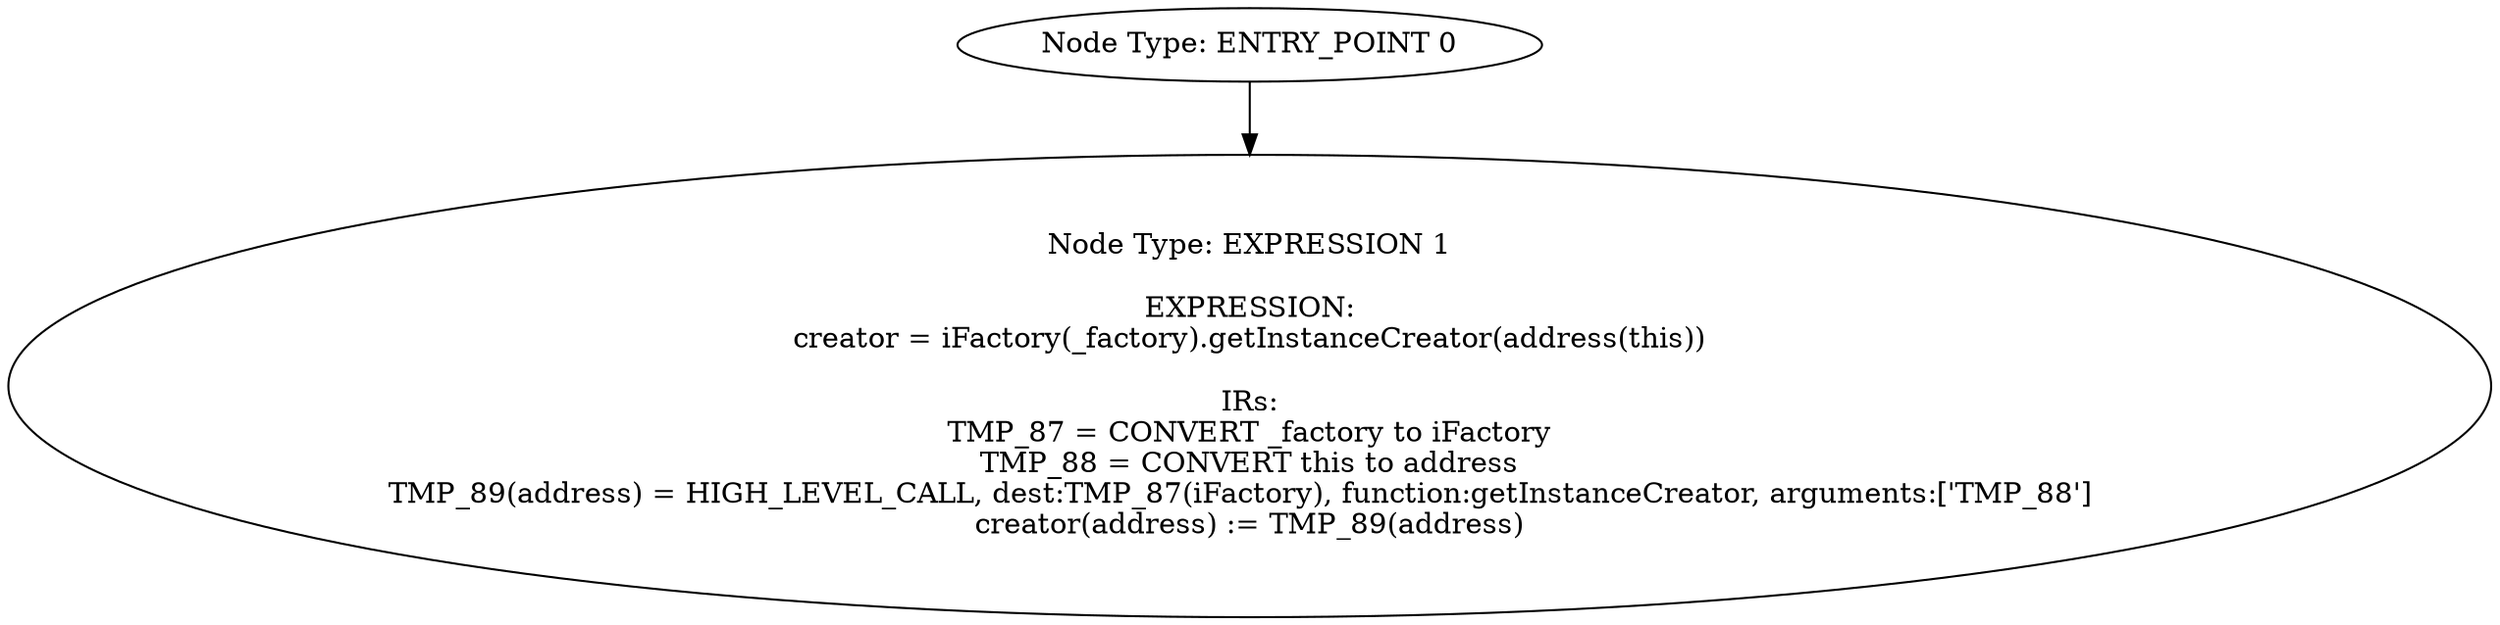 digraph{
0[label="Node Type: ENTRY_POINT 0
"];
0->1;
1[label="Node Type: EXPRESSION 1

EXPRESSION:
creator = iFactory(_factory).getInstanceCreator(address(this))

IRs:
TMP_87 = CONVERT _factory to iFactory
TMP_88 = CONVERT this to address
TMP_89(address) = HIGH_LEVEL_CALL, dest:TMP_87(iFactory), function:getInstanceCreator, arguments:['TMP_88']  
creator(address) := TMP_89(address)"];
}
